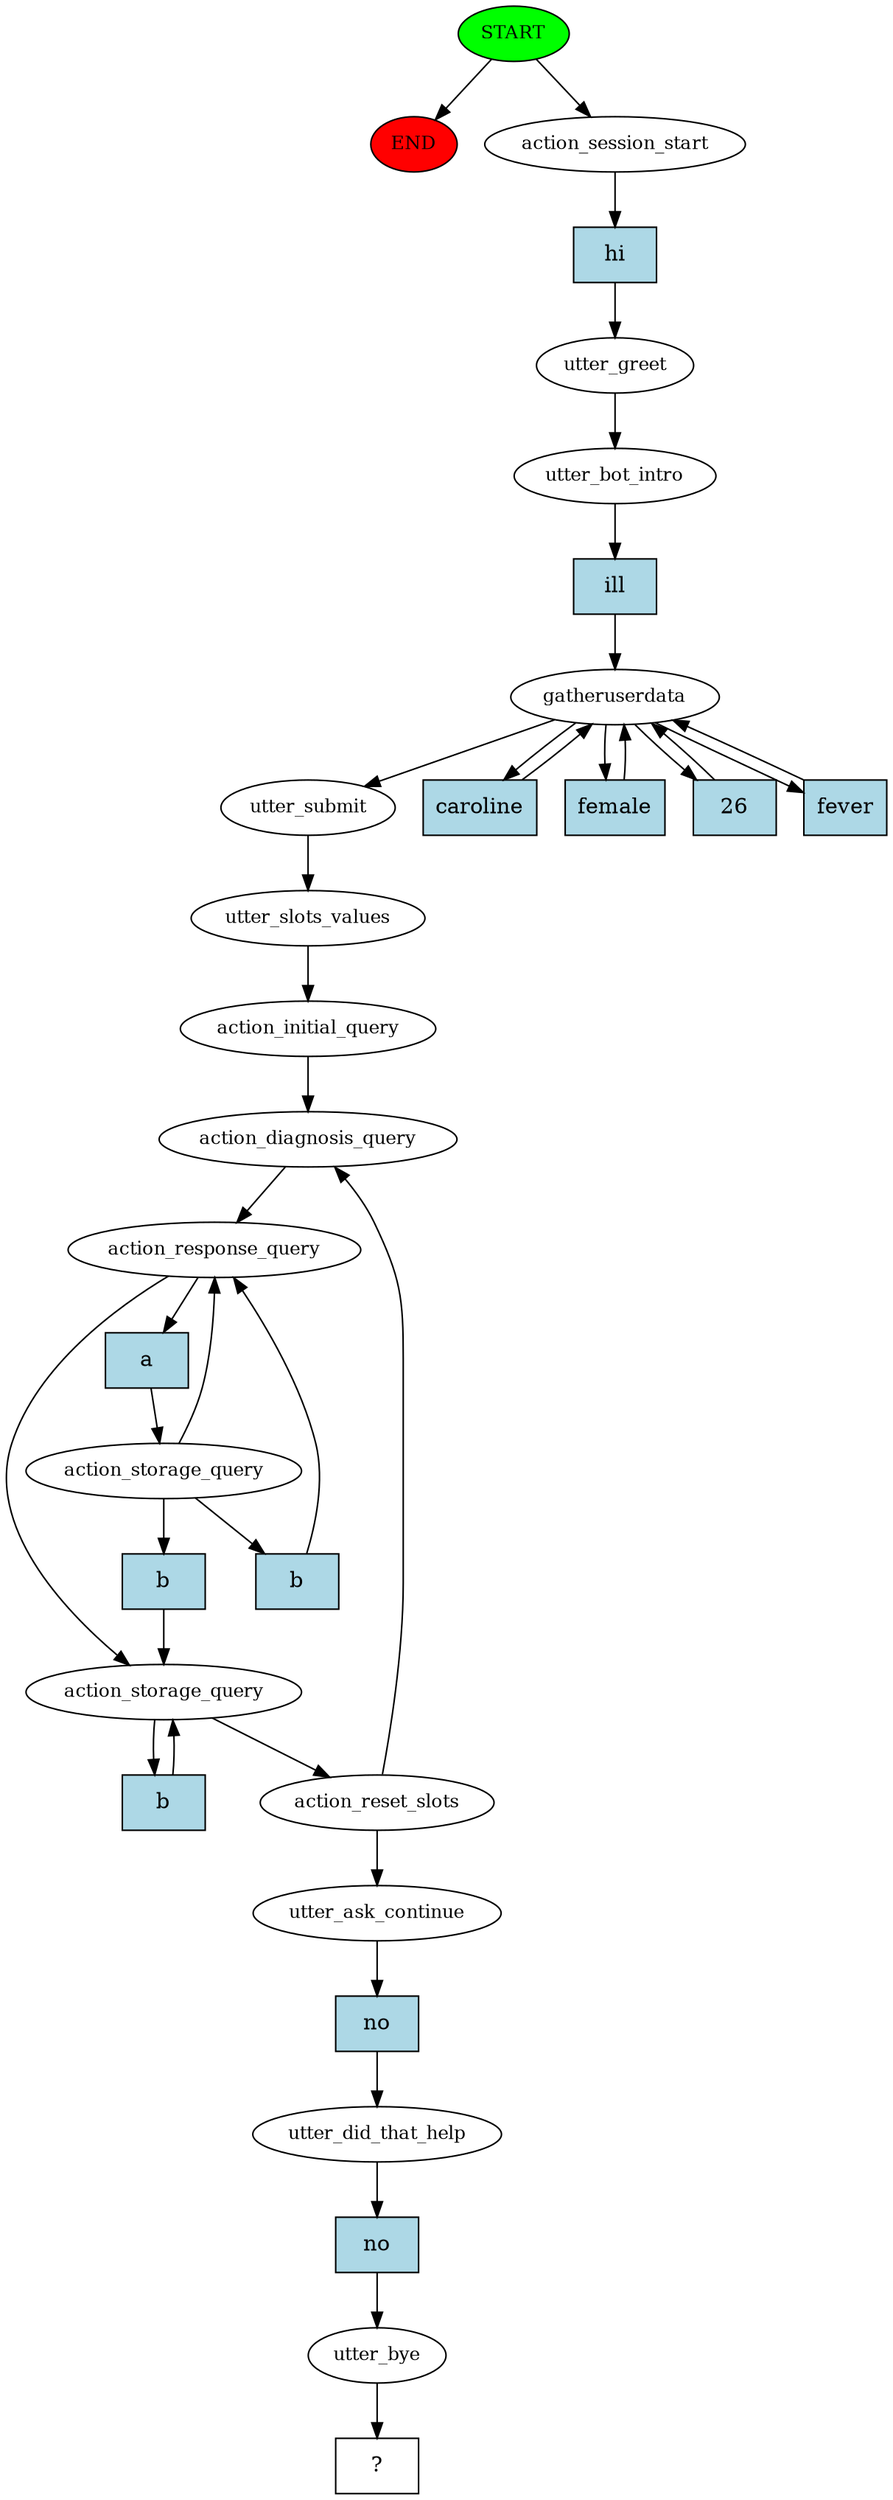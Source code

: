 digraph  {
0 [class="start active", fillcolor=green, fontsize=12, label=START, style=filled];
"-1" [class=end, fillcolor=red, fontsize=12, label=END, style=filled];
1 [class=active, fontsize=12, label=action_session_start];
2 [class=active, fontsize=12, label=utter_greet];
3 [class=active, fontsize=12, label=utter_bot_intro];
4 [class=active, fontsize=12, label=gatheruserdata];
9 [class=active, fontsize=12, label=utter_submit];
10 [class=active, fontsize=12, label=utter_slots_values];
11 [class=active, fontsize=12, label=action_initial_query];
12 [class=active, fontsize=12, label=action_diagnosis_query];
13 [class=active, fontsize=12, label=action_response_query];
14 [class=active, fontsize=12, label=action_storage_query];
18 [class=active, fontsize=12, label=action_storage_query];
19 [class=active, fontsize=12, label=action_reset_slots];
34 [class=active, fontsize=12, label=utter_ask_continue];
35 [class=active, fontsize=12, label=utter_did_that_help];
36 [class=active, fontsize=12, label=utter_bye];
37 [class="intent dashed active", label="  ?  ", shape=rect];
38 [class="intent active", fillcolor=lightblue, label=hi, shape=rect, style=filled];
39 [class="intent active", fillcolor=lightblue, label=ill, shape=rect, style=filled];
40 [class="intent active", fillcolor=lightblue, label=caroline, shape=rect, style=filled];
41 [class="intent active", fillcolor=lightblue, label=female, shape=rect, style=filled];
42 [class="intent active", fillcolor=lightblue, label=26, shape=rect, style=filled];
43 [class="intent active", fillcolor=lightblue, label=fever, shape=rect, style=filled];
44 [class="intent active", fillcolor=lightblue, label=a, shape=rect, style=filled];
45 [class="intent active", fillcolor=lightblue, label=b, shape=rect, style=filled];
46 [class="intent active", fillcolor=lightblue, label=b, shape=rect, style=filled];
47 [class="intent active", fillcolor=lightblue, label=b, shape=rect, style=filled];
48 [class="intent active", fillcolor=lightblue, label=no, shape=rect, style=filled];
49 [class="intent active", fillcolor=lightblue, label=no, shape=rect, style=filled];
0 -> "-1"  [class="", key=NONE, label=""];
0 -> 1  [class=active, key=NONE, label=""];
1 -> 38  [class=active, key=0];
2 -> 3  [class=active, key=NONE, label=""];
3 -> 39  [class=active, key=0];
4 -> 9  [class=active, key=NONE, label=""];
4 -> 40  [class=active, key=0];
4 -> 41  [class=active, key=0];
4 -> 42  [class=active, key=0];
4 -> 43  [class=active, key=0];
9 -> 10  [class=active, key=NONE, label=""];
10 -> 11  [class=active, key=NONE, label=""];
11 -> 12  [class=active, key=NONE, label=""];
12 -> 13  [class=active, key=NONE, label=""];
13 -> 18  [class=active, key=NONE, label=""];
13 -> 44  [class=active, key=0];
14 -> 13  [class=active, key=NONE, label=""];
14 -> 45  [class=active, key=0];
14 -> 46  [class=active, key=0];
18 -> 19  [class=active, key=NONE, label=""];
18 -> 47  [class=active, key=0];
19 -> 12  [class=active, key=NONE, label=""];
19 -> 34  [class=active, key=NONE, label=""];
34 -> 48  [class=active, key=0];
35 -> 49  [class=active, key=0];
36 -> 37  [class=active, key=NONE, label=""];
38 -> 2  [class=active, key=0];
39 -> 4  [class=active, key=0];
40 -> 4  [class=active, key=0];
41 -> 4  [class=active, key=0];
42 -> 4  [class=active, key=0];
43 -> 4  [class=active, key=0];
44 -> 14  [class=active, key=0];
45 -> 13  [class=active, key=0];
46 -> 18  [class=active, key=0];
47 -> 18  [class=active, key=0];
48 -> 35  [class=active, key=0];
49 -> 36  [class=active, key=0];
}
